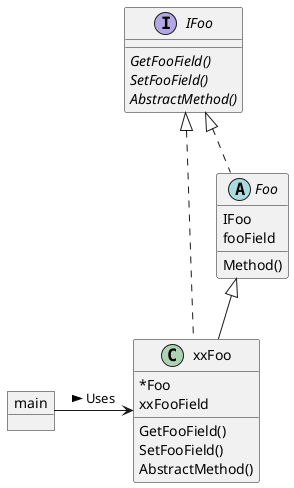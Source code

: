 @startuml
'https://plantuml.com/class-diagram

object main
interface IFoo {
    {abstract}GetFooField()
	{abstract}SetFooField()
	{abstract}AbstractMethod()
}
abstract class Foo {
    IFoo
    fooField
    Method()
}
skinparam classAttributeIconSize 0
class xxFoo {
    *Foo
    xxFooField
    GetFooField()
	SetFooField()
	AbstractMethod()
}

main -> xxFoo: Uses >
IFoo <|.. Foo
IFoo <|.. xxFoo
Foo <|-- xxFoo

@enduml